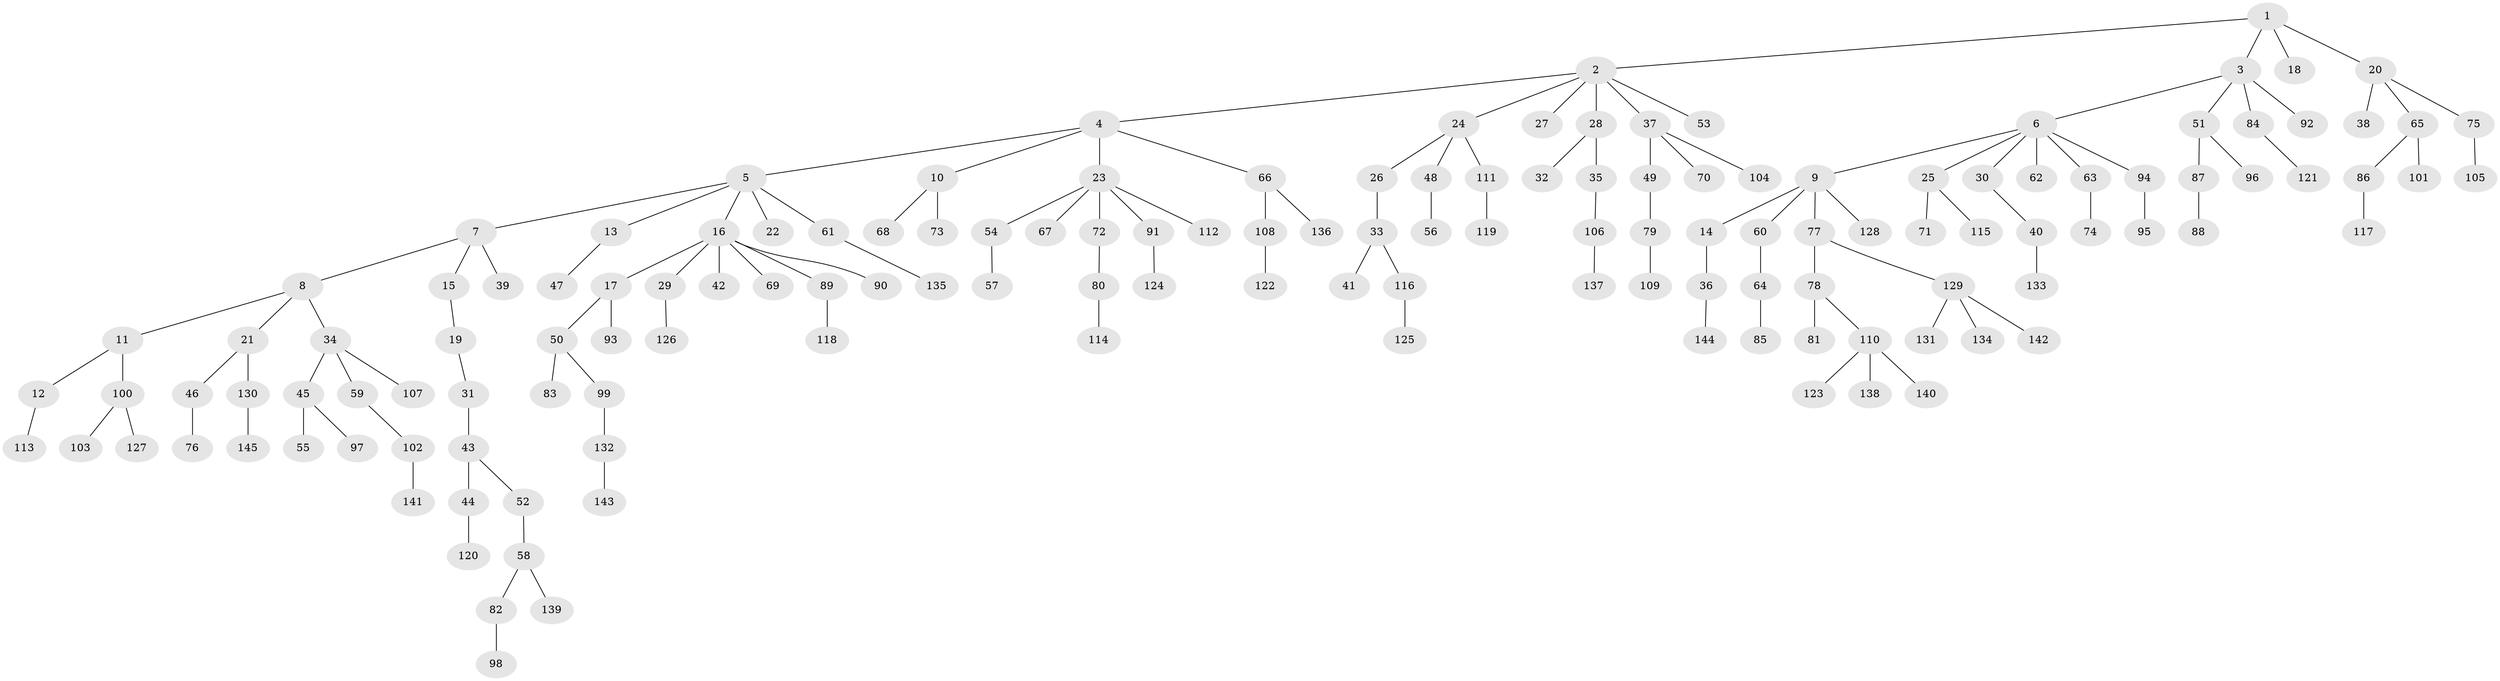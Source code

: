 // Generated by graph-tools (version 1.1) at 2025/02/03/09/25 03:02:25]
// undirected, 145 vertices, 144 edges
graph export_dot {
graph [start="1"]
  node [color=gray90,style=filled];
  1;
  2;
  3;
  4;
  5;
  6;
  7;
  8;
  9;
  10;
  11;
  12;
  13;
  14;
  15;
  16;
  17;
  18;
  19;
  20;
  21;
  22;
  23;
  24;
  25;
  26;
  27;
  28;
  29;
  30;
  31;
  32;
  33;
  34;
  35;
  36;
  37;
  38;
  39;
  40;
  41;
  42;
  43;
  44;
  45;
  46;
  47;
  48;
  49;
  50;
  51;
  52;
  53;
  54;
  55;
  56;
  57;
  58;
  59;
  60;
  61;
  62;
  63;
  64;
  65;
  66;
  67;
  68;
  69;
  70;
  71;
  72;
  73;
  74;
  75;
  76;
  77;
  78;
  79;
  80;
  81;
  82;
  83;
  84;
  85;
  86;
  87;
  88;
  89;
  90;
  91;
  92;
  93;
  94;
  95;
  96;
  97;
  98;
  99;
  100;
  101;
  102;
  103;
  104;
  105;
  106;
  107;
  108;
  109;
  110;
  111;
  112;
  113;
  114;
  115;
  116;
  117;
  118;
  119;
  120;
  121;
  122;
  123;
  124;
  125;
  126;
  127;
  128;
  129;
  130;
  131;
  132;
  133;
  134;
  135;
  136;
  137;
  138;
  139;
  140;
  141;
  142;
  143;
  144;
  145;
  1 -- 2;
  1 -- 3;
  1 -- 18;
  1 -- 20;
  2 -- 4;
  2 -- 24;
  2 -- 27;
  2 -- 28;
  2 -- 37;
  2 -- 53;
  3 -- 6;
  3 -- 51;
  3 -- 84;
  3 -- 92;
  4 -- 5;
  4 -- 10;
  4 -- 23;
  4 -- 66;
  5 -- 7;
  5 -- 13;
  5 -- 16;
  5 -- 22;
  5 -- 61;
  6 -- 9;
  6 -- 25;
  6 -- 30;
  6 -- 62;
  6 -- 63;
  6 -- 94;
  7 -- 8;
  7 -- 15;
  7 -- 39;
  8 -- 11;
  8 -- 21;
  8 -- 34;
  9 -- 14;
  9 -- 60;
  9 -- 77;
  9 -- 128;
  10 -- 68;
  10 -- 73;
  11 -- 12;
  11 -- 100;
  12 -- 113;
  13 -- 47;
  14 -- 36;
  15 -- 19;
  16 -- 17;
  16 -- 29;
  16 -- 42;
  16 -- 69;
  16 -- 89;
  16 -- 90;
  17 -- 50;
  17 -- 93;
  19 -- 31;
  20 -- 38;
  20 -- 65;
  20 -- 75;
  21 -- 46;
  21 -- 130;
  23 -- 54;
  23 -- 67;
  23 -- 72;
  23 -- 91;
  23 -- 112;
  24 -- 26;
  24 -- 48;
  24 -- 111;
  25 -- 71;
  25 -- 115;
  26 -- 33;
  28 -- 32;
  28 -- 35;
  29 -- 126;
  30 -- 40;
  31 -- 43;
  33 -- 41;
  33 -- 116;
  34 -- 45;
  34 -- 59;
  34 -- 107;
  35 -- 106;
  36 -- 144;
  37 -- 49;
  37 -- 70;
  37 -- 104;
  40 -- 133;
  43 -- 44;
  43 -- 52;
  44 -- 120;
  45 -- 55;
  45 -- 97;
  46 -- 76;
  48 -- 56;
  49 -- 79;
  50 -- 83;
  50 -- 99;
  51 -- 87;
  51 -- 96;
  52 -- 58;
  54 -- 57;
  58 -- 82;
  58 -- 139;
  59 -- 102;
  60 -- 64;
  61 -- 135;
  63 -- 74;
  64 -- 85;
  65 -- 86;
  65 -- 101;
  66 -- 108;
  66 -- 136;
  72 -- 80;
  75 -- 105;
  77 -- 78;
  77 -- 129;
  78 -- 81;
  78 -- 110;
  79 -- 109;
  80 -- 114;
  82 -- 98;
  84 -- 121;
  86 -- 117;
  87 -- 88;
  89 -- 118;
  91 -- 124;
  94 -- 95;
  99 -- 132;
  100 -- 103;
  100 -- 127;
  102 -- 141;
  106 -- 137;
  108 -- 122;
  110 -- 123;
  110 -- 138;
  110 -- 140;
  111 -- 119;
  116 -- 125;
  129 -- 131;
  129 -- 134;
  129 -- 142;
  130 -- 145;
  132 -- 143;
}
